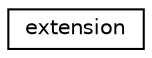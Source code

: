 digraph "Graphical Class Hierarchy"
{
  edge [fontname="Helvetica",fontsize="10",labelfontname="Helvetica",labelfontsize="10"];
  node [fontname="Helvetica",fontsize="10",shape=record];
  rankdir="LR";
  Node0 [label="extension",height=0.2,width=0.4,color="black", fillcolor="white", style="filled",URL="$df/d82/classextension.html"];
}
